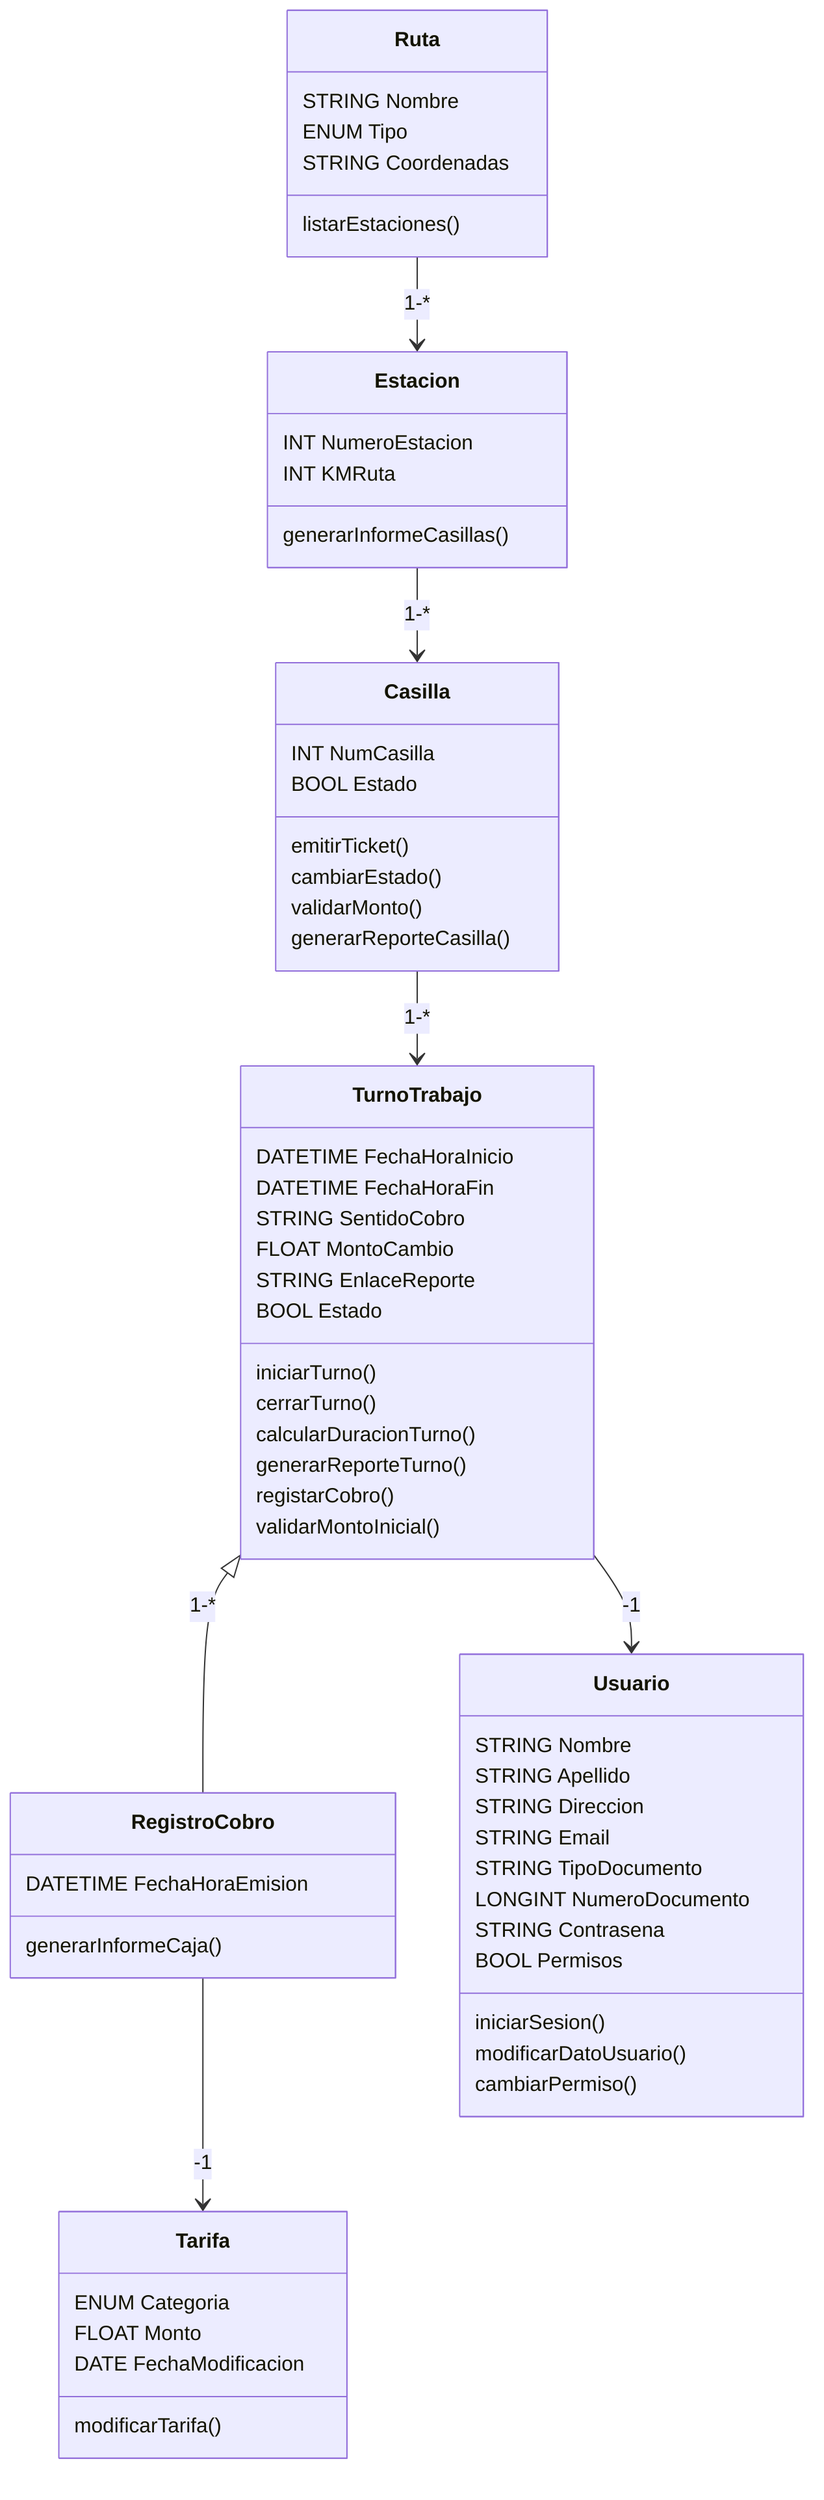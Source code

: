 classDiagram

    Ruta --> Estacion : 1-*
    Estacion --> Casilla : 1-*
    Casilla --> TurnoTrabajo : 1-*
    TurnoTrabajo <|-- RegistroCobro : 1-*
    RegistroCobro --> Tarifa : -1
    TurnoTrabajo --> Usuario :-1

    class Ruta{
        STRING Nombre
        ENUM Tipo
        STRING Coordenadas
        listarEstaciones()
    }

    class Estacion{
        INT NumeroEstacion
        INT KMRuta
        generarInformeCasillas()
    }

    class Casilla{
        INT NumCasilla
        BOOL Estado

        emitirTicket()
        cambiarEstado()
        validarMonto()
        generarReporteCasilla()
    }

    class TurnoTrabajo{
        DATETIME FechaHoraInicio
        DATETIME FechaHoraFin
        STRING SentidoCobro
        FLOAT MontoCambio
        STRING EnlaceReporte
        BOOL Estado
        iniciarTurno()
        cerrarTurno()
        calcularDuracionTurno()
        generarReporteTurno()
        registarCobro()
        validarMontoInicial()
    }

    class RegistroCobro{
        DATETIME FechaHoraEmision
        generarInformeCaja()
    }

    class Usuario{
        STRING Nombre
        STRING Apellido
        STRING Direccion
        STRING Email
        STRING TipoDocumento
        LONGINT NumeroDocumento
        STRING Contrasena
        BOOL Permisos
        iniciarSesion()
        modificarDatoUsuario()
        cambiarPermiso()
    }

    class Tarifa{
        ENUM Categoria
        FLOAT Monto
        DATE FechaModificacion
        modificarTarifa()
    }